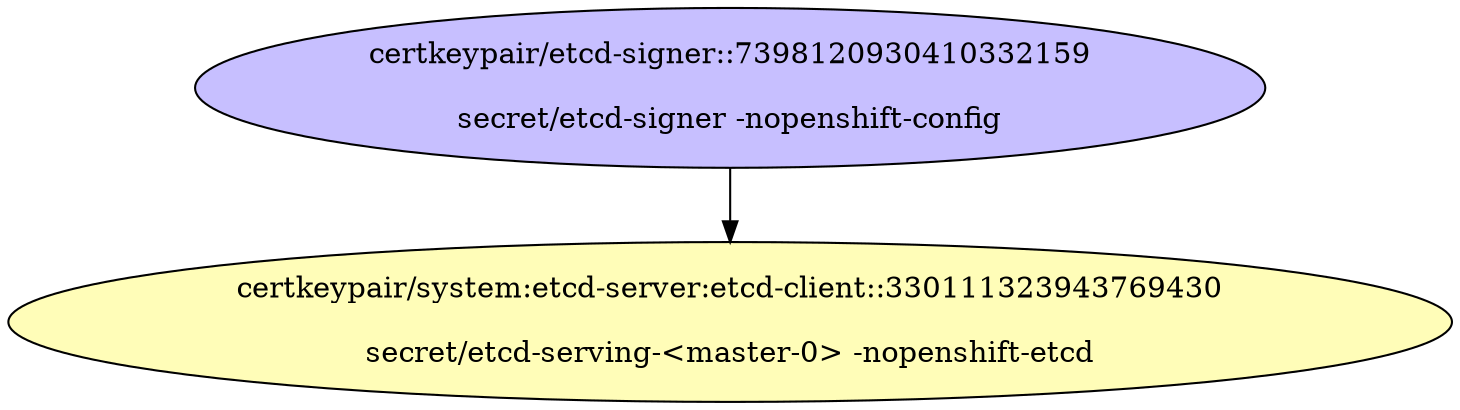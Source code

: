 digraph "Local Certificate" {
  // Node definitions.
  1 [
    label="certkeypair/etcd-signer::7398120930410332159\n\nsecret/etcd-signer -nopenshift-config\n"
    style=filled
    fillcolor="#c7bfff"
  ];
  2 [
    label="certkeypair/system:etcd-server:etcd-client::330111323943769430\n\nsecret/etcd-serving-<master-0> -nopenshift-etcd\n"
    style=filled
    fillcolor="#fffdb8"
  ];

  // Edge definitions.
  1 -> 2;
}
